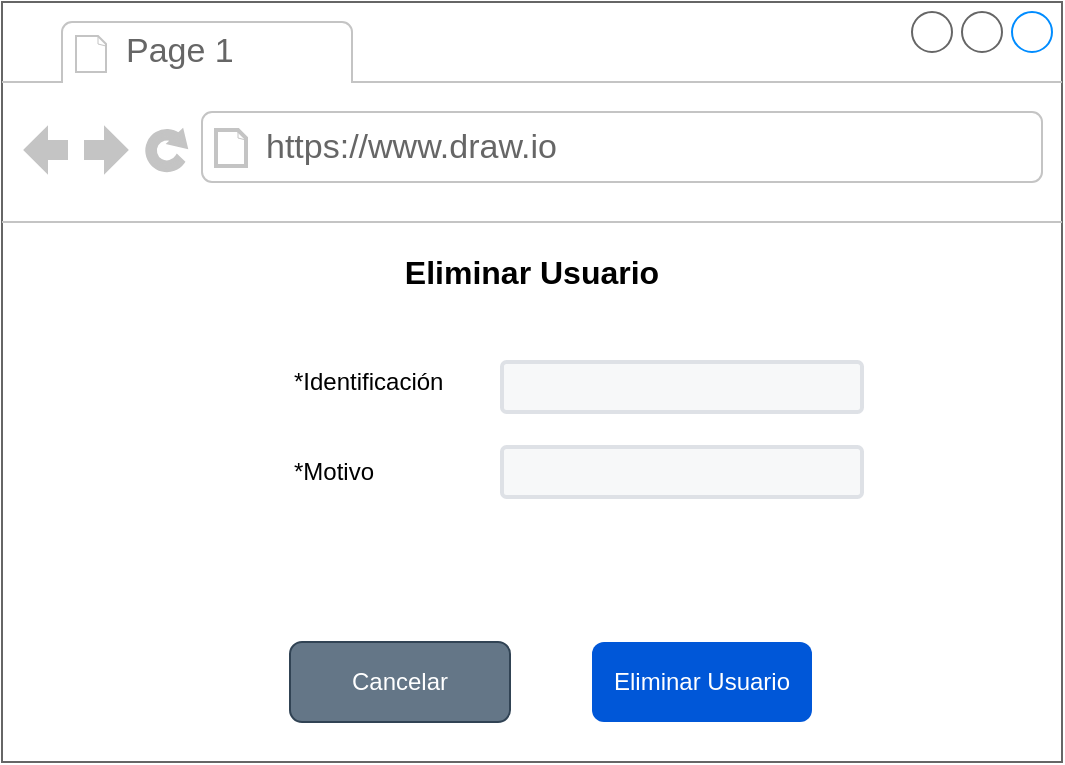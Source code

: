 <mxfile version="28.2.7">
  <diagram name="Página-1" id="OGTbBsXX-dsTbXG94FvR">
    <mxGraphModel dx="1042" dy="527" grid="1" gridSize="10" guides="1" tooltips="1" connect="1" arrows="1" fold="1" page="1" pageScale="1" pageWidth="827" pageHeight="1169" math="0" shadow="0">
      <root>
        <mxCell id="0" />
        <mxCell id="1" parent="0" />
        <mxCell id="gEQ3dHfzZkD5CVo90Vx7-1" value="" style="strokeWidth=1;shadow=0;dashed=0;align=center;html=1;shape=mxgraph.mockup.containers.browserWindow;rSize=0;strokeColor=#666666;strokeColor2=#008cff;strokeColor3=#c4c4c4;mainText=,;recursiveResize=0;" vertex="1" parent="1">
          <mxGeometry x="160" y="80" width="530" height="380" as="geometry" />
        </mxCell>
        <mxCell id="gEQ3dHfzZkD5CVo90Vx7-2" value="Page 1" style="strokeWidth=1;shadow=0;dashed=0;align=center;html=1;shape=mxgraph.mockup.containers.anchor;fontSize=17;fontColor=#666666;align=left;whiteSpace=wrap;" vertex="1" parent="gEQ3dHfzZkD5CVo90Vx7-1">
          <mxGeometry x="60" y="12" width="110" height="26" as="geometry" />
        </mxCell>
        <mxCell id="gEQ3dHfzZkD5CVo90Vx7-3" value="https://www.draw.io" style="strokeWidth=1;shadow=0;dashed=0;align=center;html=1;shape=mxgraph.mockup.containers.anchor;rSize=0;fontSize=17;fontColor=#666666;align=left;" vertex="1" parent="gEQ3dHfzZkD5CVo90Vx7-1">
          <mxGeometry x="130" y="60" width="250" height="26" as="geometry" />
        </mxCell>
        <mxCell id="gEQ3dHfzZkD5CVo90Vx7-4" value="&lt;b&gt;&lt;font style=&quot;font-size: 16px;&quot;&gt;Eliminar Usuario&lt;/font&gt;&lt;/b&gt;" style="text;html=1;whiteSpace=wrap;strokeColor=none;fillColor=none;align=center;verticalAlign=middle;rounded=0;" vertex="1" parent="gEQ3dHfzZkD5CVo90Vx7-1">
          <mxGeometry x="171.25" y="120" width="187.5" height="30" as="geometry" />
        </mxCell>
        <mxCell id="gEQ3dHfzZkD5CVo90Vx7-5" value="*Identificación" style="text;html=1;whiteSpace=wrap;strokeColor=none;fillColor=none;align=left;verticalAlign=middle;rounded=0;" vertex="1" parent="gEQ3dHfzZkD5CVo90Vx7-1">
          <mxGeometry x="144" y="175" width="90" height="30" as="geometry" />
        </mxCell>
        <mxCell id="gEQ3dHfzZkD5CVo90Vx7-6" value="*Motivo" style="text;html=1;whiteSpace=wrap;strokeColor=none;fillColor=none;align=left;verticalAlign=middle;rounded=0;" vertex="1" parent="gEQ3dHfzZkD5CVo90Vx7-1">
          <mxGeometry x="144" y="220" width="90" height="30" as="geometry" />
        </mxCell>
        <mxCell id="gEQ3dHfzZkD5CVo90Vx7-7" value="" style="rounded=1;arcSize=9;fillColor=#F7F8F9;align=left;spacingLeft=5;strokeColor=#DEE1E6;html=1;strokeWidth=2;fontColor=#596780;fontSize=12" vertex="1" parent="gEQ3dHfzZkD5CVo90Vx7-1">
          <mxGeometry x="250" y="180" width="180" height="25" as="geometry" />
        </mxCell>
        <mxCell id="gEQ3dHfzZkD5CVo90Vx7-8" value="" style="rounded=1;arcSize=9;fillColor=#F7F8F9;align=left;spacingLeft=5;strokeColor=#DEE1E6;html=1;strokeWidth=2;fontColor=#596780;fontSize=12" vertex="1" parent="gEQ3dHfzZkD5CVo90Vx7-1">
          <mxGeometry x="250" y="222.5" width="180" height="25" as="geometry" />
        </mxCell>
        <mxCell id="gEQ3dHfzZkD5CVo90Vx7-9" value="Eliminar Usuario" style="rounded=1;fillColor=#0057D8;strokeColor=none;html=1;whiteSpace=wrap;fontColor=#ffffff;align=center;verticalAlign=middle;fontStyle=0;fontSize=12;sketch=0;" vertex="1" parent="gEQ3dHfzZkD5CVo90Vx7-1">
          <mxGeometry x="295" y="320" width="110" height="40" as="geometry" />
        </mxCell>
        <mxCell id="gEQ3dHfzZkD5CVo90Vx7-10" value="Cancelar" style="rounded=1;fillColor=#647687;strokeColor=#314354;html=1;whiteSpace=wrap;align=center;verticalAlign=middle;fontStyle=0;fontSize=12;sketch=0;fontColor=#ffffff;" vertex="1" parent="gEQ3dHfzZkD5CVo90Vx7-1">
          <mxGeometry x="144" y="320" width="110" height="40" as="geometry" />
        </mxCell>
      </root>
    </mxGraphModel>
  </diagram>
</mxfile>
